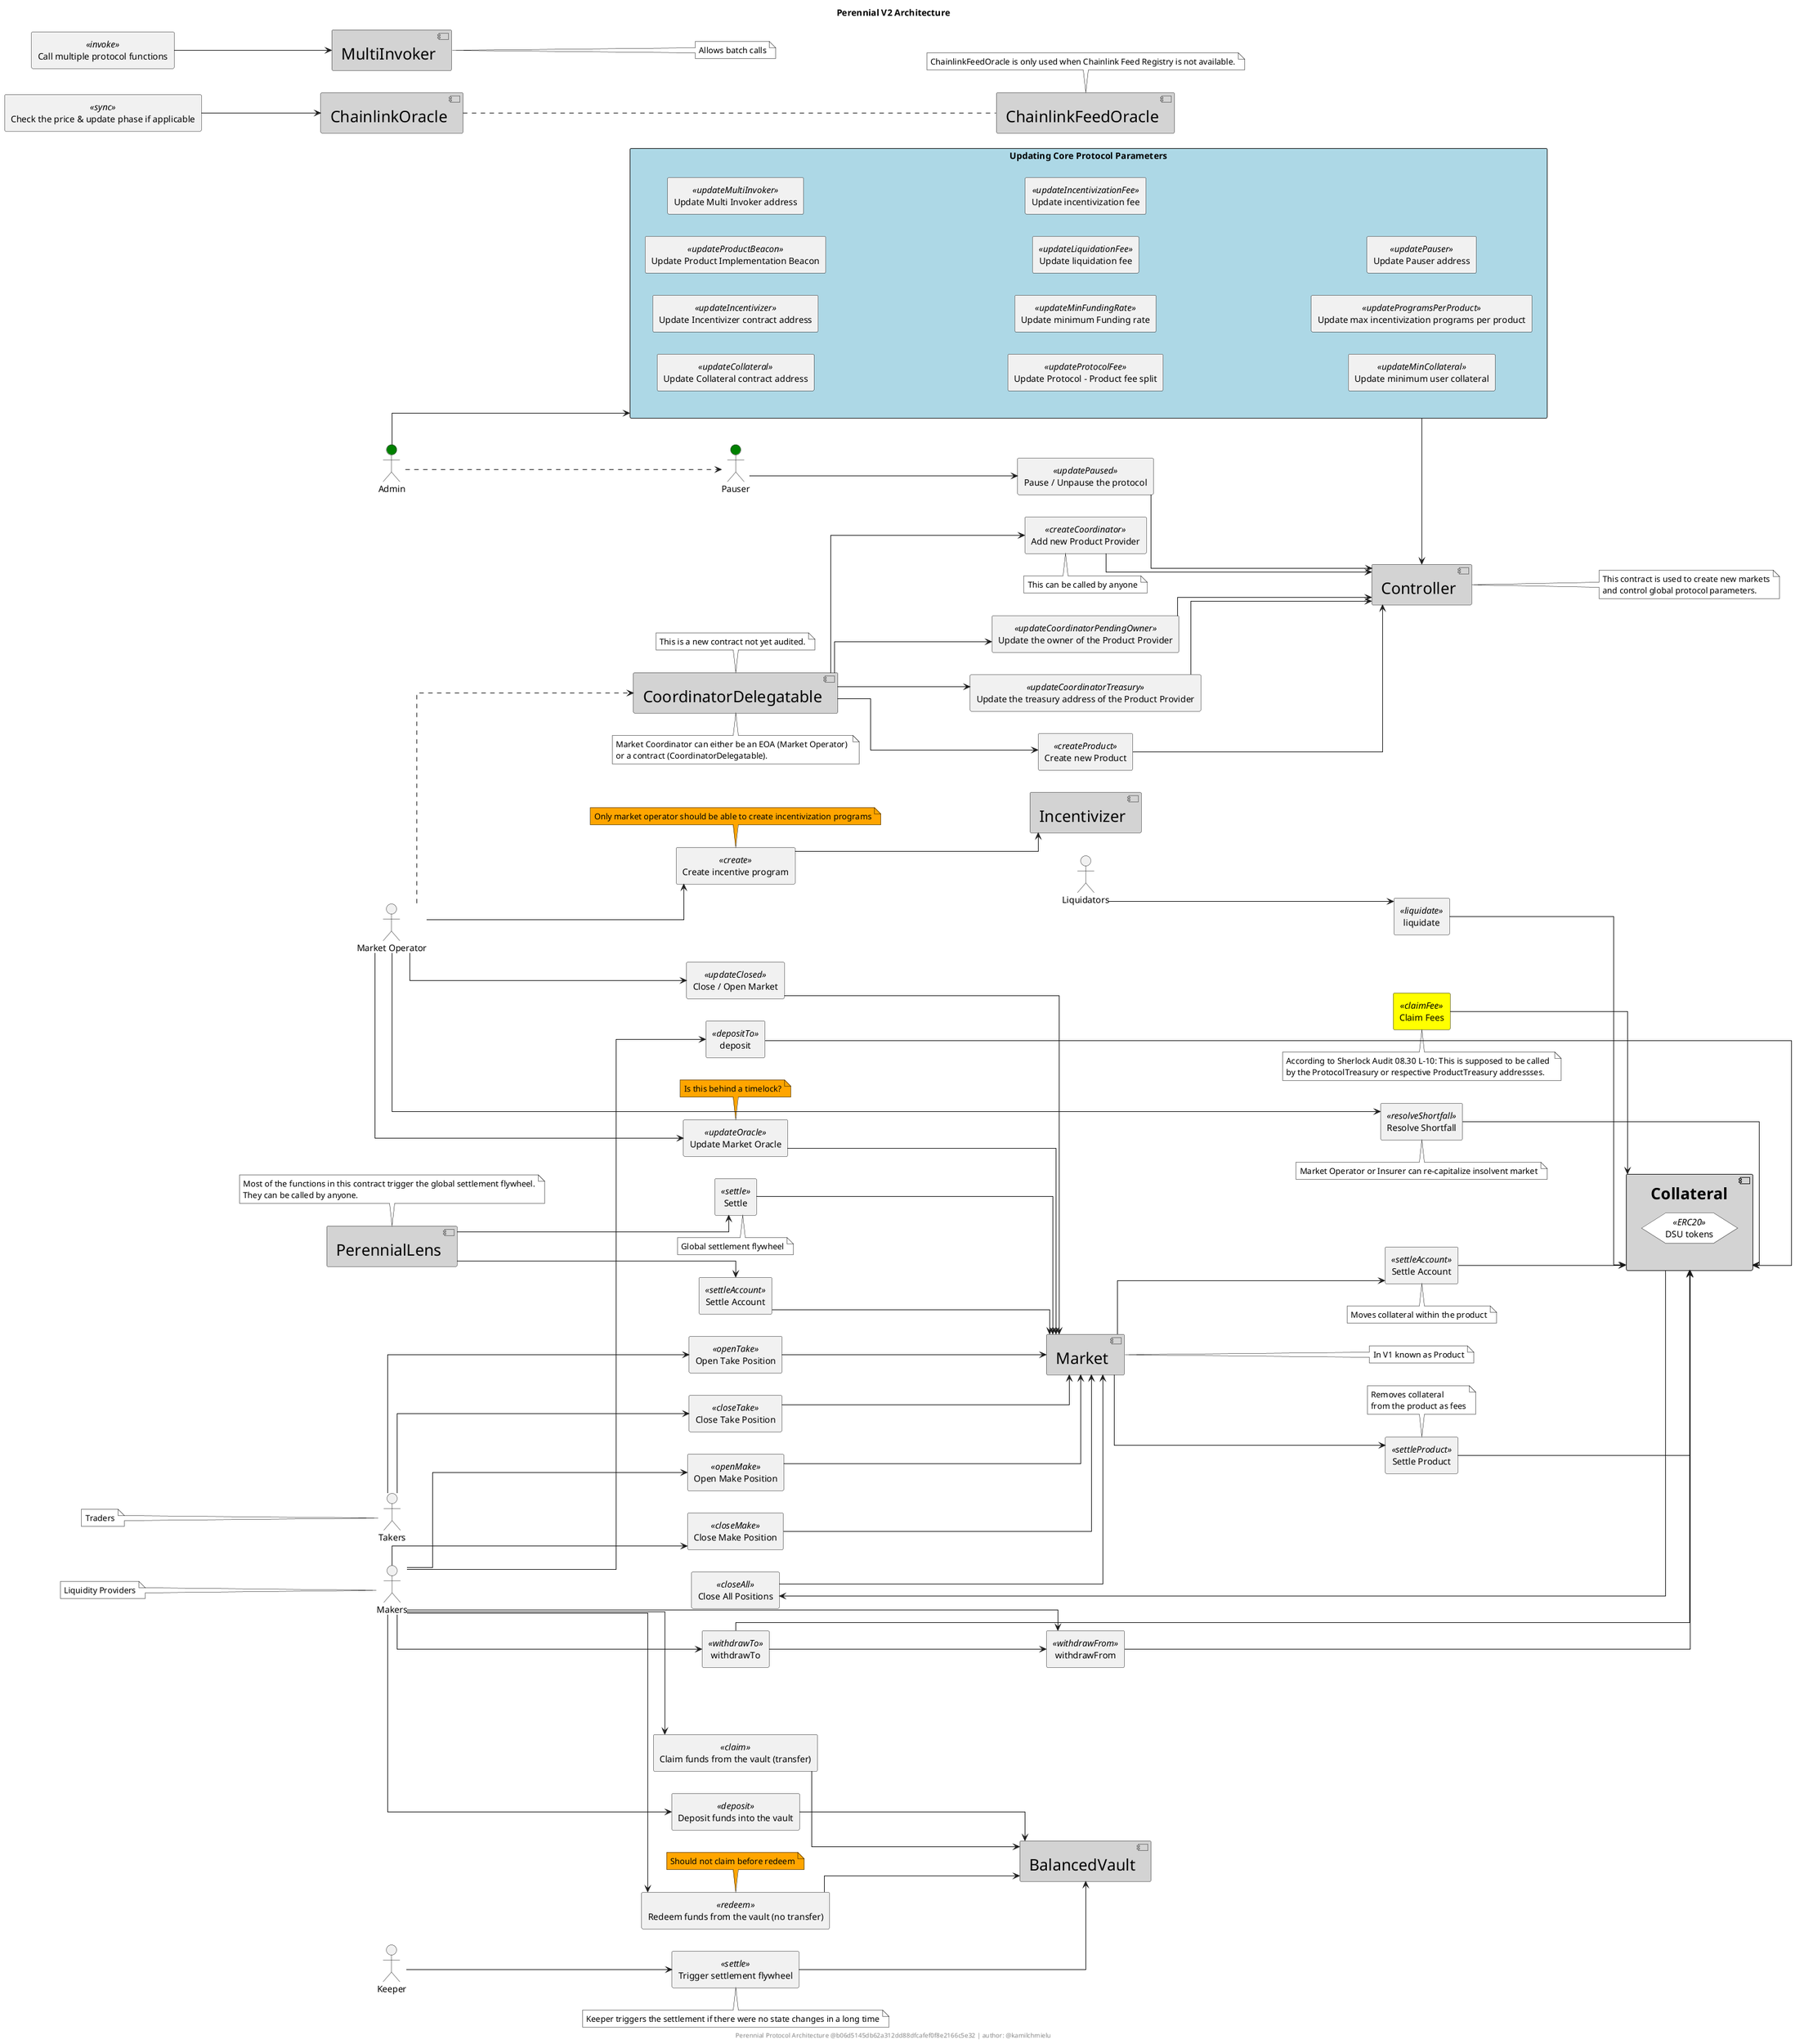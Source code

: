 @startuml PerennialArchitecture
title Perennial V2 Architecture

left to right direction

skinparam linetype ortho 

skinparam note {
    BorderColor black
    BackgroundColor white
    FontColor black
}

skinparam component {
    FontSize 25
    BackgroundColor lightgray
}

/' Actors '/
actor Liquidators

together {
    actor Makers
    actor Takers
}

actor "Market Operator" as MarketOperator

together {
    actor Admin #green
    actor Pauser #green
}

actor Keeper

/' //////////////////////////////////////////////////////////////////
//                           Core Contracts                        //
////////////////////////////////////////////////////////////////// '/

component Market

component Collateral {
    hexagon "DSU tokens" as collateral_DSU <<ERC20>> #white
}

component MultiInvoker 

component ChainlinkOracle 

component ChainlinkFeedOracle

component Incentivizer 

component Controller

component CoordinatorDelegatable 

component PerennialLens

component BalancedVault {
    hexagon "DSU tokens" as collateral_DSU <<ERC20>> #white
}

/' //////////////////////////////////////////////////////////////////
//                       Contract Functions                        //
////////////////////////////////////////////////////////////////// '/

/'Collateral'/
rectangle deposit <<depositTo>>
rectangle withdrawFrom <<withdrawFrom>>
rectangle withdrawTo <<withdrawTo>>
rectangle liquidate <<liquidate>>
rectangle "Settle Account" as collateral_settleAccount <<settleAccount>>
rectangle "Settle Product" as collateral_settleProduct <<settleProduct>>
rectangle "Resolve Shortfall" as resolveShortfall <<resolveShortfall>>
rectangle "Claim Fees" as claimFee <<claimFee>> #yellow

/'Market'/
rectangle "Open Take Position" as openTake <<openTake>>
rectangle "Close Take Position" as closeTake <<closeTake>>
rectangle "Open Make Position" as openMake <<openMake>>
rectangle "Close Make Position" as closeMake <<closeMake>>
rectangle "Settle" as market_settle <<settle>>
rectangle "Settle Account" as market_settleAccount <<settleAccount>>
rectangle "Close All Positions" as closeAll <<closeAll>>
rectangle "Close / Open Market" as updateClosed <<updateClosed>>
rectangle "Update Market Oracle" as updateOracle <<updateOracle>>

/'Controller'/
rectangle "Create new Product" as createProduct <<createProduct>>
rectangle "Add new Product Provider" as createCoordinator <<createCoordinator>>
rectangle "Update the owner of the Product Provider" as updateCoordinator <<updateCoordinatorPendingOwner>>
rectangle "Update the treasury address of the Product Provider" as updateTreasury <<updateCoordinatorTreasury>>
rectangle "Updating Core Protocol Parameters" as UPDATE_PROTOCOL_PARAMS #lightblue {
    rectangle "Update Collateral contract address" as updateCollateral <<updateCollateral>>
    rectangle "Update Incentivizer contract address" as updateIncentivizer <<updateIncentivizer>>
    rectangle "Update Product Implementation Beacon" as updateProductBeacon <<updateProductBeacon>>
    rectangle "Update Multi Invoker address" as updateMultiInvoker <<updateMultiInvoker>>
    rectangle "Update Protocol - Product fee split" as updateProtocolFee <<updateProtocolFee>>
    rectangle "Update minimum Funding rate" as updateMinFundingRate <<updateMinFundingRate>>
    rectangle "Update liquidation fee" as updateLiquidationFee <<updateLiquidationFee>>
    rectangle "Update incentivization fee" as updateIncentivizationFee <<updateIncentivizationFee>>
    rectangle "Update minimum user collateral" as updateMinCollateral <<updateMinCollateral>>
    rectangle "Update max incentivization programs per product" as updateProgramsPerProduct <<updateProgramsPerProduct>>
    rectangle "Update Pauser address" as updatePauser <<updatePauser>>
}
rectangle "Pause / Unpause the protocol" as pause <<updatePaused>>

/'MultiInvoker'/
rectangle "Call multiple protocol functions" as invoke <<invoke>>

/'Incentivizer'/
rectangle "Create incentive program" as incentivizer_create <<create>>

/'CoordinatorDelegatable'/

/'PerennialLens'/

/'ChainlinkOracle'/
rectangle "Check the price & update phase if applicable" as oracleSync <<sync>>

/'BalancedVault'/
rectangle "Trigger settlement flywheel" as balancedVault_settle <<settle>>
rectangle "Deposit funds into the vault" as balancedVault_deposit <<deposit>>
rectangle "Redeem funds from the vault (no transfer)" as balancedVault_redeem <<redeem>>
rectangle "Claim funds from the vault (transfer)" as balancedVault_claim <<claim>>

/' //////////////////////////////////////////////////////////////////
//                           Connections                           //
////////////////////////////////////////////////////////////////// '/

'Collateral contract functions'
deposit --> Collateral
withdrawTo --> Collateral
withdrawFrom --> Collateral
withdrawTo --> withdrawFrom
liquidate --> Collateral
collateral_settleAccount --> Collateral
collateral_settleProduct --> Collateral
claimFee --> Collateral
resolveShortfall --> Collateral
'Calls to Collateral contract functions'
Makers --> deposit
Makers --> withdrawTo
Makers --> withdrawFrom
Liquidators --> liquidate
Market --> collateral_settleAccount 
Market --> collateral_settleProduct 
MarketOperator --> resolveShortfall

'Market functions'
openMake --> Market
closeMake --> Market
openTake --> Market
closeTake --> Market
market_settle --> Market
market_settleAccount --> Market
closeAll --> Market
updateClosed --> Market
updateOracle --> Market
'Calls to Market contract functions'
Makers --> openMake 
Makers --> closeMake 
Takers --> openTake
Takers --> closeTake
Collateral --> closeAll
MarketOperator --> updateClosed
MarketOperator --> updateOracle
PerennialLens --> market_settle
PerennialLens --> market_settleAccount

'Controller functions'
createProduct --> Controller
createCoordinator --> Controller
updateCoordinator --> Controller
updateTreasury --> Controller
UPDATE_PROTOCOL_PARAMS --> Controller
pause --> Controller

'Calls to Controller functions'
CoordinatorDelegatable --> createCoordinator
CoordinatorDelegatable --> updateCoordinator
CoordinatorDelegatable --> updateTreasury
CoordinatorDelegatable --> createProduct
Admin --> UPDATE_PROTOCOL_PARAMS
Pauser --> pause

'MultiInvoker functions'
invoke --> MultiInvoker

'Incentivizer functions'
incentivizer_create --> Incentivizer

'Calls to Incentivizer functions'
MarketOperator --> incentivizer_create

'ChainlinkOracle functions'
oracleSync --> ChainlinkOracle

'BalanacedVault functions'
balancedVault_settle --> BalancedVault
balancedVault_deposit --> BalancedVault
balancedVault_redeem --> BalancedVault
balancedVault_claim --> BalancedVault

'Calls to BalancedVault functions'
Keeper --> balancedVault_settle
Makers --> balancedVault_deposit
Makers --> balancedVault_redeem
Makers --> balancedVault_claim

'Other'
MarketOperator .-> CoordinatorDelegatable
Admin .-> Pauser
ChainlinkOracle .-. ChainlinkFeedOracle

/' //////////////////////////////////////////////////////////////////
//                             Notes                               //
////////////////////////////////////////////////////////////////// '/

note bottom of collateral_settleAccount: Moves collateral within the product 
note top of collateral_settleProduct 
    Removes collateral
    from the product as fees
end note
note right of MultiInvoker: Allows batch calls
note right of Market: In V1 known as Product
note left of Makers: Liquidity Providers
note left of Takers: Traders
note bottom of resolveShortfall: Market Operator or Insurer can re-capitalize insolvent market
note bottom of createCoordinator: This can be called by anyone
note bottom of market_settle: Global settlement flywheel
note right of Controller
    This contract is used to create new markets
    and control global protocol parameters.
end note
note bottom of CoordinatorDelegatable
    Market Coordinator can either be an EOA (Market Operator) 
    or a contract (CoordinatorDelegatable).
end note
note top of CoordinatorDelegatable: This is a new contract not yet audited.
note top of ChainlinkFeedOracle
    ChainlinkFeedOracle is only used when Chainlink Feed Registry is not available.
end note
note bottom of claimFee
    According to Sherlock Audit 08.30 L-10: This is supposed to be called 
    by the ProtocolTreasury or respective ProductTreasury addressses.
end note
note bottom of balancedVault_settle: Keeper triggers the settlement if there were no state changes in a long time
note top of updateOracle #orange: Is this behind a timelock?
note top of balancedVault_redeem #orange: Should not claim before redeem 
note top of incentivizer_create #orange: Only market operator should be able to create incentivization programs
note top of PerennialLens
    Most of the functions in this contract trigger the global settlement flywheel.
    They can be called by anyone.
end note

footer Perennial Protocol Architecture @b06d5145db62a312dd88dfcafef0f8e2166c5e32 | author: @kamilchmielu
@enduml
